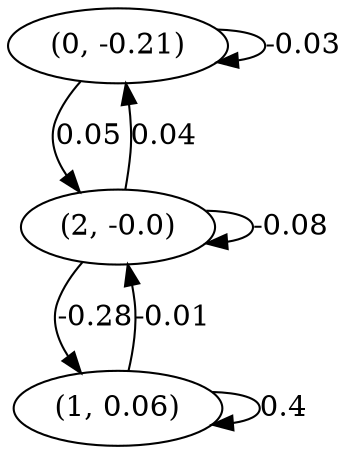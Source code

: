 digraph {
    0 [ label = "(0, -0.21)" ]
    1 [ label = "(1, 0.06)" ]
    2 [ label = "(2, -0.0)" ]
    0 -> 0 [ label = "-0.03" ]
    1 -> 1 [ label = "0.4" ]
    2 -> 2 [ label = "-0.08" ]
    2 -> 0 [ label = "0.04" ]
    2 -> 1 [ label = "-0.28" ]
    0 -> 2 [ label = "0.05" ]
    1 -> 2 [ label = "-0.01" ]
}

